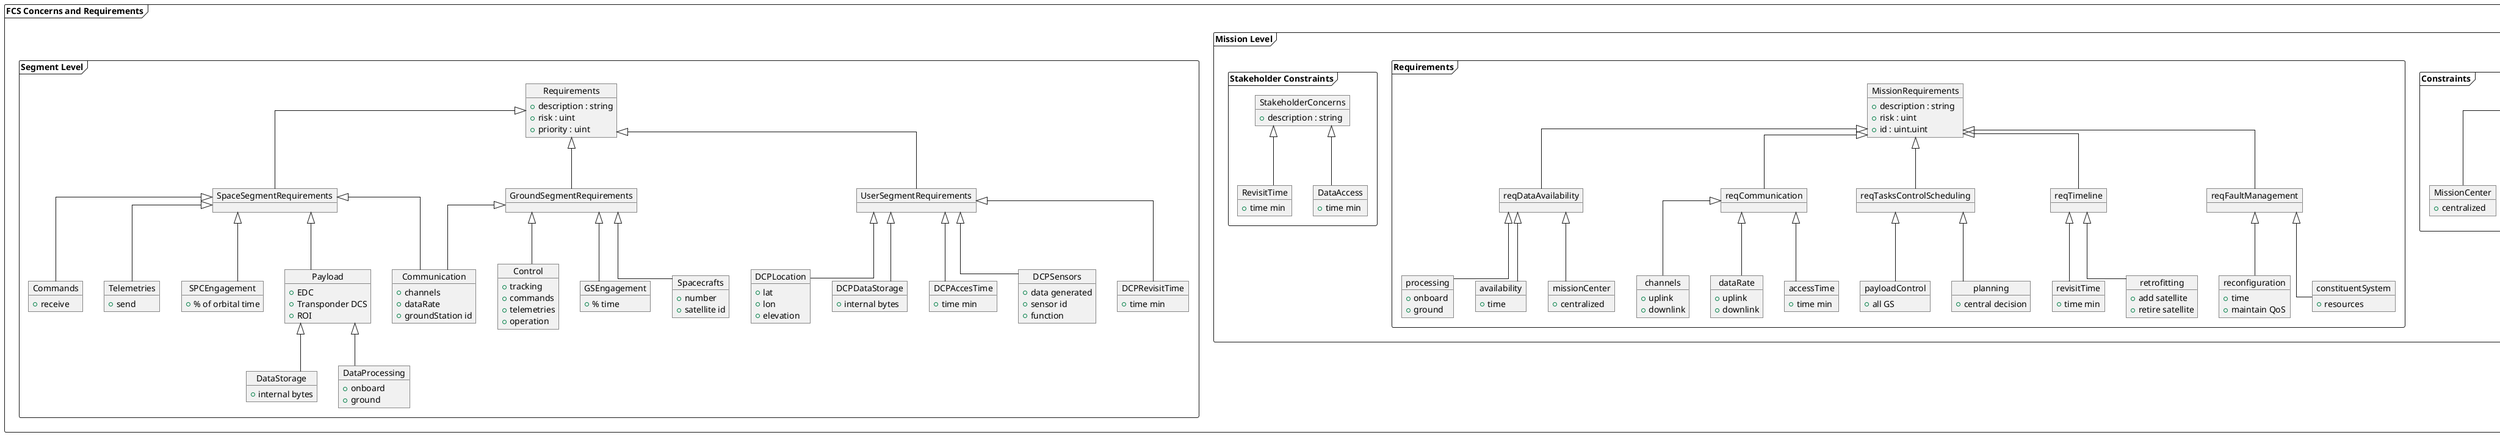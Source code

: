 @startuml requirementsProfile

skinparam Linetype ortho

frame "FCS Concerns and Requirements" {

    frame "Mission Level" as mission {
        
        frame "Needs" as NEED {
            object MissionNeeds {
                + description : string
            }
            object SPACE {
                "A number of spacecrafts that enables the objectives"
            }
            object GROUND {
                "Ground Stations that enable the reception\nof the environmental data"
            }
            object DCP {
                "A number of DCPs, spread around the globe, that\nenables the environmental data collection"
            }
            object MC {
                "A mission center that centralizes the plannning\nand execution of the mission and distribute\nthe collected data"
            }
            MissionNeeds ^-- SPACE
            MissionNeeds ^-- GROUND
            MissionNeeds ^-- MC
            MissionNeeds ^-- DCP
        }

        frame "Objectives" as OBJ {

            object MissionObjectives {
                + description : string
            }
            object Main {
                "Distribute environmental data collected\nfrom DCPs spread all over the globe"
            }
            object SecondarySPC {
                "Upload environmental data from DCPs and\ndownload them to the Ground Stations"
            }
            object SecondaryGS {
                "Receive the data from the SPC and\nsend them to the Mission Center"
            }
            object SecondaryDCP {
                "Collect environmental data through its\nsensors and upload them to the SPC"
            }
            object SecondaryMC {
                "Rceive the data from the GS, validate them\nand distribute to the end-users"
            }
            MissionObjectives ^-- Main
            Main ^-- SecondaryDCP
            Main ^-- SecondaryGS
            Main ^-- SecondaryMC
            Main ^-- SecondarySPC
        }

        frame "Constraints" as CONST {
            
            object MissionConstraints {
                + description : string
            }
            object MissionCenter {
                + centralized
            }
            object HostedPayload {
                + EDC
            }
            object Retrofitting {
                + add satellite
                + retire satellite
            }
            object Coverage {
                + % of DCP
            }
            object QualityOfService {
                + revisitTime
                + dataAvailabilty
            }
            MissionConstraints ^-- Coverage
            MissionConstraints ^-- MissionCenter
            MissionConstraints ^-- HostedPayload
            MissionConstraints ^-- Retrofitting
            MissionConstraints ^-- QualityOfService
        }

        frame "Requirements" as REQ {

            object MissionRequirements {
                + description : string
                + risk : uint
                + id : uint.uint
            }
            object reqDataAvailability
                object processing {
                    + onboard
                    + ground
                }
                object availability {
                    + time
                }
                object missionCenter {
                    + centralized
                }
                reqDataAvailability ^-- processing
                reqDataAvailability ^-- availability
                reqDataAvailability ^-- missionCenter

            object reqCommunication
                object channels {
                    + uplink
                    + downlink
                }
                object dataRate {
                    + uplink
                    + downlink
                }
                object accessTime {
                    + time min
                }
                reqCommunication ^-- channels
                reqCommunication ^-- dataRate
                reqCommunication ^-- accessTime

            object reqTasksControlScheduling
                object payloadControl {
                    + all GS
                }
                object planning {
                    + central decision
                }
                reqTasksControlScheduling ^-- payloadControl
                reqTasksControlScheduling ^-- planning

            object reqTimeline
                object revisitTime {
                    + time min
                }
                object retrofitting {
                    + add satellite
                    + retire satellite
                }
                reqTimeline ^-- revisitTime
                reqTimeline ^-- retrofitting

            object reqFaultManagement
                object reconfiguration {
                    + time
                    + maintain QoS
                }
                object constituentSystem {
                    + resources
                }
                reqFaultManagement ^-- reconfiguration
                reqFaultManagement ^-- constituentSystem

            MissionRequirements ^-- reqCommunication
            MissionRequirements ^-- reqDataAvailability
            MissionRequirements ^-- reqTasksControlScheduling
            MissionRequirements ^-- reqTimeline
            MissionRequirements ^-- reqFaultManagement
        }

        frame "Stakeholder Constraints" as STKCONST {

            object StakeholderConcerns {
                + description : string
            }
            object RevisitTime {
                + time min
            } 
            object DataAccess {
                + time min
            }
            StakeholderConcerns ^-- RevisitTime
            StakeholderConcerns ^-- DataAccess
        }
    }

    frame "Segment Level"  as segment {
        object Requirements {
            + description : string
            + risk : uint
            + priority : uint
        }

        object SpaceSegmentRequirements
            object Commands {
                + receive
            }
            object Telemetries {
                + send
            }
            object SPCEngagement {
                + % of orbital time
            }
            object Payload {
                + EDC
                + Transponder DCS
                + ROI
            }
                object DataStorage {
                    + internal bytes
                }
                object DataProcessing {
                    + onboard
                    + ground
                }
                Payload ^-- DataStorage
                Payload ^-- DataProcessing
            object Communication {
                + channels
                + dataRate
                + groundStation id
            }
            SpaceSegmentRequirements ^-- Payload
            SpaceSegmentRequirements ^-- Communication
            SpaceSegmentRequirements ^-- Commands
            SpaceSegmentRequirements ^-- Telemetries
            SpaceSegmentRequirements ^-- SPCEngagement

        object GroundSegmentRequirements
            object Control {
                + tracking
                + commands
                + telemetries 
                + operation
            }
            object GSEngagement {
                + % time
            }
            object Spacecrafts {
                + number
                + satellite id
            }
            GroundSegmentRequirements ^-- Communication
            GroundSegmentRequirements ^-- Control
            GroundSegmentRequirements ^-- GSEngagement
            GroundSegmentRequirements ^-- Spacecrafts

        object UserSegmentRequirements
            object DCPLocation {
                + lat
                + lon
                + elevation
            }
            object DCPDataStorage {
                + internal bytes
            }
            object DCPAccesTime {
                + time min
            }
            object DCPSensors {
                + data generated
                + sensor id
                + function
            }
            object DCPRevisitTime {
                + time min
            }

            UserSegmentRequirements ^-- DCPLocation
            UserSegmentRequirements ^-- DCPDataStorage
            UserSegmentRequirements ^-- DCPAccesTime
            UserSegmentRequirements ^-- DCPSensors
            UserSegmentRequirements ^-- DCPRevisitTime

        Requirements ^-- SpaceSegmentRequirements
        Requirements ^-- UserSegmentRequirements
        Requirements ^-- GroundSegmentRequirements

    }
}

@enduml